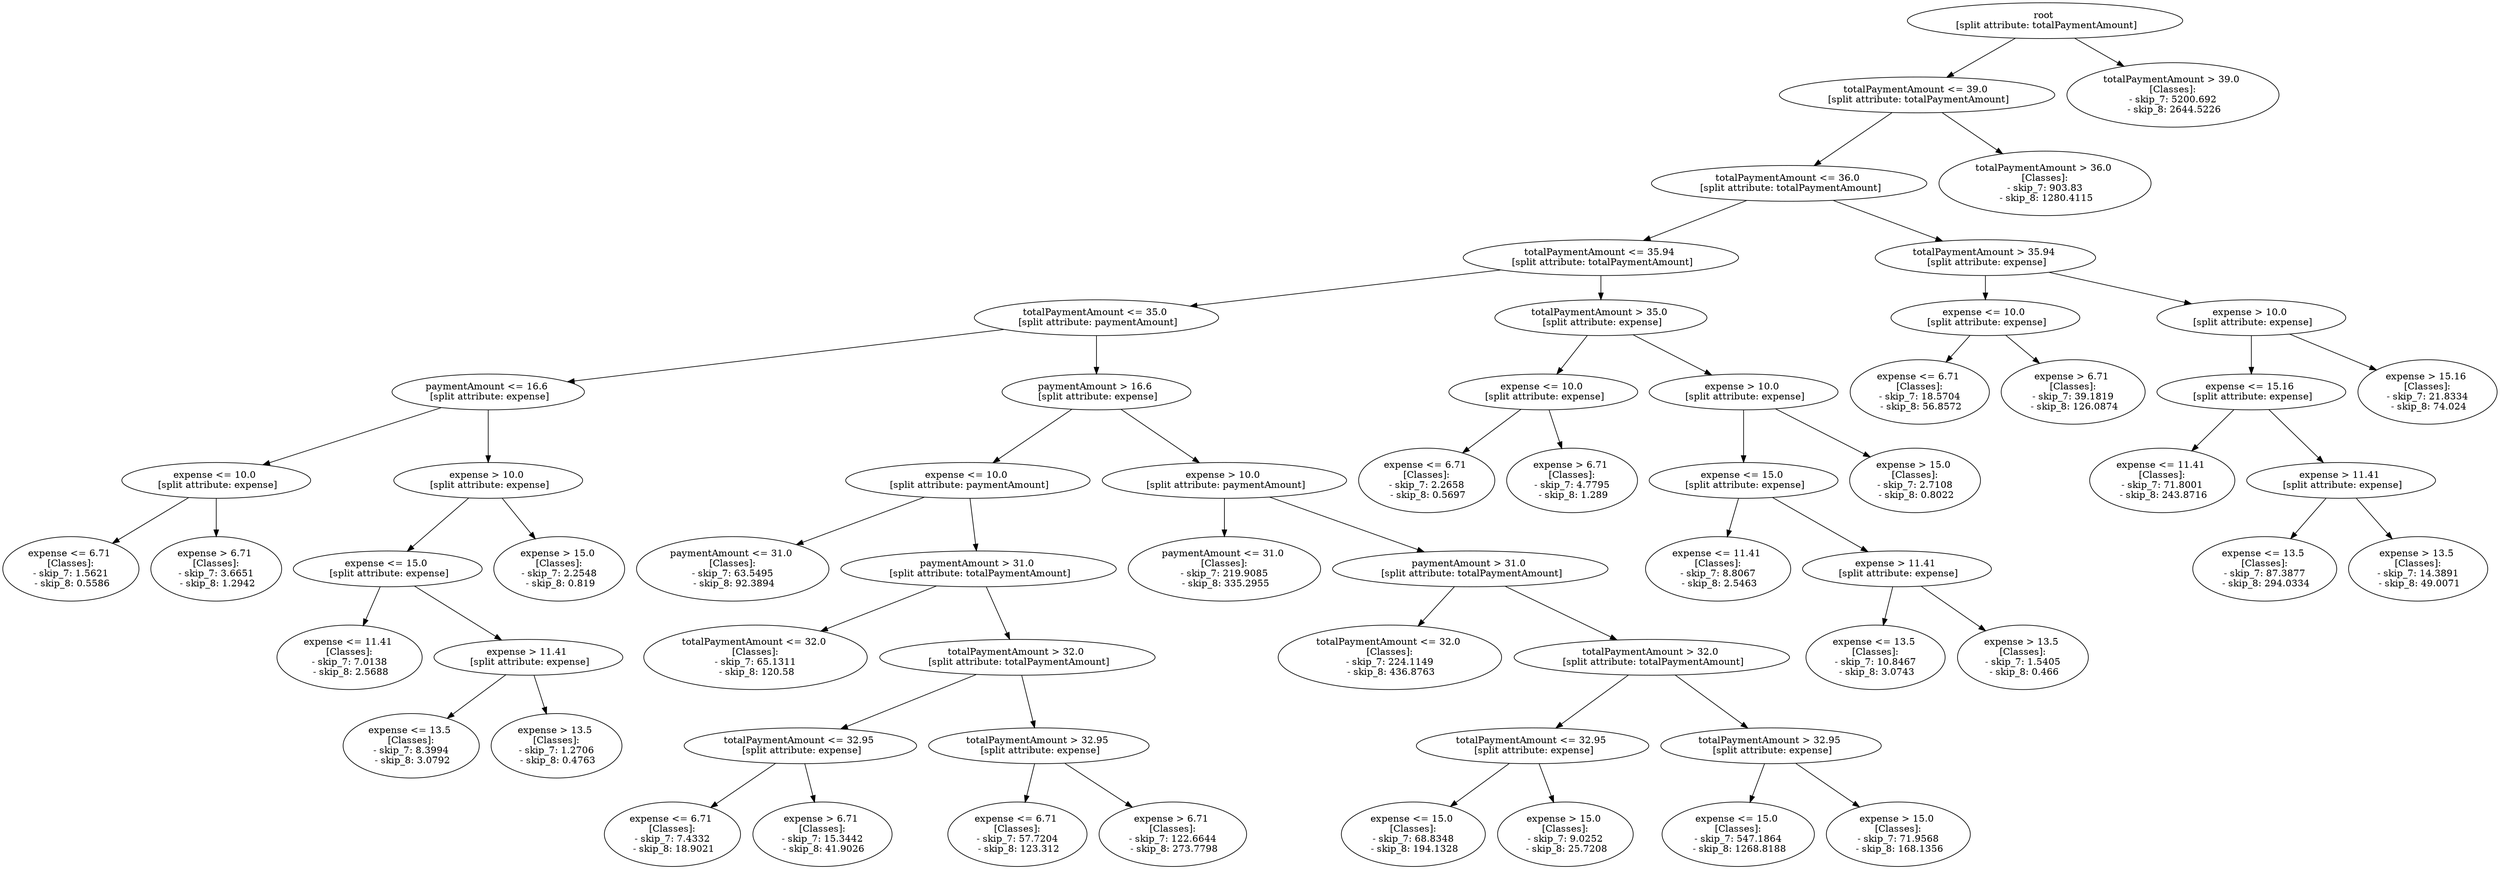 // Road_Traffic_Fine_Management_Process-p_12-10
digraph "Road_Traffic_Fine_Management_Process-p_12-10" {
	"ddca9278-10fc-49c2-bc0f-78c1fee0c8e1" [label="root 
 [split attribute: totalPaymentAmount]"]
	"3a52c4cf-0932-4ef0-8a9d-dae3788eeb29" [label="totalPaymentAmount <= 39.0 
 [split attribute: totalPaymentAmount]"]
	"ddca9278-10fc-49c2-bc0f-78c1fee0c8e1" -> "3a52c4cf-0932-4ef0-8a9d-dae3788eeb29"
	"268e0350-adaa-4bac-bfcc-aac13a633fa2" [label="totalPaymentAmount <= 36.0 
 [split attribute: totalPaymentAmount]"]
	"3a52c4cf-0932-4ef0-8a9d-dae3788eeb29" -> "268e0350-adaa-4bac-bfcc-aac13a633fa2"
	"195540bc-c9f3-448f-8b05-950a02bd08c5" [label="totalPaymentAmount <= 35.94 
 [split attribute: totalPaymentAmount]"]
	"268e0350-adaa-4bac-bfcc-aac13a633fa2" -> "195540bc-c9f3-448f-8b05-950a02bd08c5"
	"36cbd840-254b-4c2f-a91e-3f8e817304bf" [label="totalPaymentAmount <= 35.0 
 [split attribute: paymentAmount]"]
	"195540bc-c9f3-448f-8b05-950a02bd08c5" -> "36cbd840-254b-4c2f-a91e-3f8e817304bf"
	"f59c0166-2d65-4e1f-93dc-cf5e68c802c4" [label="paymentAmount <= 16.6 
 [split attribute: expense]"]
	"36cbd840-254b-4c2f-a91e-3f8e817304bf" -> "f59c0166-2d65-4e1f-93dc-cf5e68c802c4"
	"ec139a3c-f07b-4f07-86da-9a4c1b60a4d2" [label="expense <= 10.0 
 [split attribute: expense]"]
	"f59c0166-2d65-4e1f-93dc-cf5e68c802c4" -> "ec139a3c-f07b-4f07-86da-9a4c1b60a4d2"
	"7ec64daf-a34e-4b04-992b-c93084ea4735" [label="expense <= 6.71 
 [Classes]: 
 - skip_7: 1.5621 
 - skip_8: 0.5586"]
	"ec139a3c-f07b-4f07-86da-9a4c1b60a4d2" -> "7ec64daf-a34e-4b04-992b-c93084ea4735"
	"3f1348df-ffcc-421c-9caa-4d264b4e2874" [label="expense > 6.71 
 [Classes]: 
 - skip_7: 3.6651 
 - skip_8: 1.2942"]
	"ec139a3c-f07b-4f07-86da-9a4c1b60a4d2" -> "3f1348df-ffcc-421c-9caa-4d264b4e2874"
	"12f6343e-d5cf-4e12-9684-b726c3b66757" [label="expense > 10.0 
 [split attribute: expense]"]
	"f59c0166-2d65-4e1f-93dc-cf5e68c802c4" -> "12f6343e-d5cf-4e12-9684-b726c3b66757"
	"b4e32a08-bb89-4ff3-8a49-6aae74881478" [label="expense <= 15.0 
 [split attribute: expense]"]
	"12f6343e-d5cf-4e12-9684-b726c3b66757" -> "b4e32a08-bb89-4ff3-8a49-6aae74881478"
	"0b8d2207-7ad8-417b-a1f0-6729676ca2d1" [label="expense <= 11.41 
 [Classes]: 
 - skip_7: 7.0138 
 - skip_8: 2.5688"]
	"b4e32a08-bb89-4ff3-8a49-6aae74881478" -> "0b8d2207-7ad8-417b-a1f0-6729676ca2d1"
	"ee7569c9-878b-472a-a79b-50749b2869c8" [label="expense > 11.41 
 [split attribute: expense]"]
	"b4e32a08-bb89-4ff3-8a49-6aae74881478" -> "ee7569c9-878b-472a-a79b-50749b2869c8"
	"4093b657-2d47-4bfa-b675-ce09e1ad948e" [label="expense <= 13.5 
 [Classes]: 
 - skip_7: 8.3994 
 - skip_8: 3.0792"]
	"ee7569c9-878b-472a-a79b-50749b2869c8" -> "4093b657-2d47-4bfa-b675-ce09e1ad948e"
	"d57b955a-6a04-4f75-addf-55972bd1beba" [label="expense > 13.5 
 [Classes]: 
 - skip_7: 1.2706 
 - skip_8: 0.4763"]
	"ee7569c9-878b-472a-a79b-50749b2869c8" -> "d57b955a-6a04-4f75-addf-55972bd1beba"
	"edd81b1a-65a8-4050-bed2-8b68d3a1fdaa" [label="expense > 15.0 
 [Classes]: 
 - skip_7: 2.2548 
 - skip_8: 0.819"]
	"12f6343e-d5cf-4e12-9684-b726c3b66757" -> "edd81b1a-65a8-4050-bed2-8b68d3a1fdaa"
	"924a4830-6372-4055-ae35-725d4db30e0a" [label="paymentAmount > 16.6 
 [split attribute: expense]"]
	"36cbd840-254b-4c2f-a91e-3f8e817304bf" -> "924a4830-6372-4055-ae35-725d4db30e0a"
	"6bc69dbb-a932-4373-8f92-a95797d7a9f4" [label="expense <= 10.0 
 [split attribute: paymentAmount]"]
	"924a4830-6372-4055-ae35-725d4db30e0a" -> "6bc69dbb-a932-4373-8f92-a95797d7a9f4"
	"ecab0ae5-9d5b-4a64-b067-95c2ff1b999b" [label="paymentAmount <= 31.0 
 [Classes]: 
 - skip_7: 63.5495 
 - skip_8: 92.3894"]
	"6bc69dbb-a932-4373-8f92-a95797d7a9f4" -> "ecab0ae5-9d5b-4a64-b067-95c2ff1b999b"
	"6c9d5543-f995-41d9-b55c-f2efb62f1b3b" [label="paymentAmount > 31.0 
 [split attribute: totalPaymentAmount]"]
	"6bc69dbb-a932-4373-8f92-a95797d7a9f4" -> "6c9d5543-f995-41d9-b55c-f2efb62f1b3b"
	"a6da5efe-4dc2-41bc-b719-9cd5364d9da6" [label="totalPaymentAmount <= 32.0 
 [Classes]: 
 - skip_7: 65.1311 
 - skip_8: 120.58"]
	"6c9d5543-f995-41d9-b55c-f2efb62f1b3b" -> "a6da5efe-4dc2-41bc-b719-9cd5364d9da6"
	"a2759a0b-5b27-4f2a-b4c1-ccb47431c506" [label="totalPaymentAmount > 32.0 
 [split attribute: totalPaymentAmount]"]
	"6c9d5543-f995-41d9-b55c-f2efb62f1b3b" -> "a2759a0b-5b27-4f2a-b4c1-ccb47431c506"
	"51388201-7330-4e34-a3b8-f6a8137b5778" [label="totalPaymentAmount <= 32.95 
 [split attribute: expense]"]
	"a2759a0b-5b27-4f2a-b4c1-ccb47431c506" -> "51388201-7330-4e34-a3b8-f6a8137b5778"
	"4b1ea32e-4a1a-4eb1-bf94-a34a48460b44" [label="expense <= 6.71 
 [Classes]: 
 - skip_7: 7.4332 
 - skip_8: 18.9021"]
	"51388201-7330-4e34-a3b8-f6a8137b5778" -> "4b1ea32e-4a1a-4eb1-bf94-a34a48460b44"
	"03b2c388-1a1b-405d-bb38-999f3fc219ce" [label="expense > 6.71 
 [Classes]: 
 - skip_7: 15.3442 
 - skip_8: 41.9026"]
	"51388201-7330-4e34-a3b8-f6a8137b5778" -> "03b2c388-1a1b-405d-bb38-999f3fc219ce"
	"39dea263-dbf4-4d7a-a8d2-775aba6fef81" [label="totalPaymentAmount > 32.95 
 [split attribute: expense]"]
	"a2759a0b-5b27-4f2a-b4c1-ccb47431c506" -> "39dea263-dbf4-4d7a-a8d2-775aba6fef81"
	"97cc80a6-c5f2-4ae0-8315-76d781b4a77f" [label="expense <= 6.71 
 [Classes]: 
 - skip_7: 57.7204 
 - skip_8: 123.312"]
	"39dea263-dbf4-4d7a-a8d2-775aba6fef81" -> "97cc80a6-c5f2-4ae0-8315-76d781b4a77f"
	"a76cce01-2683-4beb-b90e-1150440686fb" [label="expense > 6.71 
 [Classes]: 
 - skip_7: 122.6644 
 - skip_8: 273.7798"]
	"39dea263-dbf4-4d7a-a8d2-775aba6fef81" -> "a76cce01-2683-4beb-b90e-1150440686fb"
	"82990e66-a166-487f-a229-6601e9a2e449" [label="expense > 10.0 
 [split attribute: paymentAmount]"]
	"924a4830-6372-4055-ae35-725d4db30e0a" -> "82990e66-a166-487f-a229-6601e9a2e449"
	"9b231587-c6e4-42fb-a99a-a03915add2b3" [label="paymentAmount <= 31.0 
 [Classes]: 
 - skip_7: 219.9085 
 - skip_8: 335.2955"]
	"82990e66-a166-487f-a229-6601e9a2e449" -> "9b231587-c6e4-42fb-a99a-a03915add2b3"
	"d9f432fa-54ac-476e-bacd-448aa3e5aa54" [label="paymentAmount > 31.0 
 [split attribute: totalPaymentAmount]"]
	"82990e66-a166-487f-a229-6601e9a2e449" -> "d9f432fa-54ac-476e-bacd-448aa3e5aa54"
	"09537bab-2ec6-4b42-90d7-e81d5f869cfc" [label="totalPaymentAmount <= 32.0 
 [Classes]: 
 - skip_7: 224.1149 
 - skip_8: 436.8763"]
	"d9f432fa-54ac-476e-bacd-448aa3e5aa54" -> "09537bab-2ec6-4b42-90d7-e81d5f869cfc"
	"4292dce8-8f2b-4d7c-8c0b-f4183c5f4efc" [label="totalPaymentAmount > 32.0 
 [split attribute: totalPaymentAmount]"]
	"d9f432fa-54ac-476e-bacd-448aa3e5aa54" -> "4292dce8-8f2b-4d7c-8c0b-f4183c5f4efc"
	"cc90ef19-2b1a-4e47-9b1c-a94648bfe358" [label="totalPaymentAmount <= 32.95 
 [split attribute: expense]"]
	"4292dce8-8f2b-4d7c-8c0b-f4183c5f4efc" -> "cc90ef19-2b1a-4e47-9b1c-a94648bfe358"
	"690e0762-f950-4446-ae53-643bdd241936" [label="expense <= 15.0 
 [Classes]: 
 - skip_7: 68.8348 
 - skip_8: 194.1328"]
	"cc90ef19-2b1a-4e47-9b1c-a94648bfe358" -> "690e0762-f950-4446-ae53-643bdd241936"
	"17df98d4-140d-4aef-b810-c0700f3cec37" [label="expense > 15.0 
 [Classes]: 
 - skip_7: 9.0252 
 - skip_8: 25.7208"]
	"cc90ef19-2b1a-4e47-9b1c-a94648bfe358" -> "17df98d4-140d-4aef-b810-c0700f3cec37"
	"2631f3c4-e809-4501-ab98-d93a0ea3bd16" [label="totalPaymentAmount > 32.95 
 [split attribute: expense]"]
	"4292dce8-8f2b-4d7c-8c0b-f4183c5f4efc" -> "2631f3c4-e809-4501-ab98-d93a0ea3bd16"
	"24467395-7b4c-4abd-b688-8d7e5acfd94b" [label="expense <= 15.0 
 [Classes]: 
 - skip_7: 547.1864 
 - skip_8: 1268.8188"]
	"2631f3c4-e809-4501-ab98-d93a0ea3bd16" -> "24467395-7b4c-4abd-b688-8d7e5acfd94b"
	"03fa1359-0896-445c-8683-c793496a4563" [label="expense > 15.0 
 [Classes]: 
 - skip_7: 71.9568 
 - skip_8: 168.1356"]
	"2631f3c4-e809-4501-ab98-d93a0ea3bd16" -> "03fa1359-0896-445c-8683-c793496a4563"
	"4cd61802-ae34-40b3-8c87-009b87d9a825" [label="totalPaymentAmount > 35.0 
 [split attribute: expense]"]
	"195540bc-c9f3-448f-8b05-950a02bd08c5" -> "4cd61802-ae34-40b3-8c87-009b87d9a825"
	"8eabff7d-4f58-43d9-a0b9-a3d5d2abd0c8" [label="expense <= 10.0 
 [split attribute: expense]"]
	"4cd61802-ae34-40b3-8c87-009b87d9a825" -> "8eabff7d-4f58-43d9-a0b9-a3d5d2abd0c8"
	"bd2c702f-24f2-4b87-a9d6-86117e81e516" [label="expense <= 6.71 
 [Classes]: 
 - skip_7: 2.2658 
 - skip_8: 0.5697"]
	"8eabff7d-4f58-43d9-a0b9-a3d5d2abd0c8" -> "bd2c702f-24f2-4b87-a9d6-86117e81e516"
	"6f026e7a-9d48-45dc-8884-92f0206d5550" [label="expense > 6.71 
 [Classes]: 
 - skip_7: 4.7795 
 - skip_8: 1.289"]
	"8eabff7d-4f58-43d9-a0b9-a3d5d2abd0c8" -> "6f026e7a-9d48-45dc-8884-92f0206d5550"
	"f0051fa8-0dbd-408b-998b-84b3cb0919b5" [label="expense > 10.0 
 [split attribute: expense]"]
	"4cd61802-ae34-40b3-8c87-009b87d9a825" -> "f0051fa8-0dbd-408b-998b-84b3cb0919b5"
	"d6c21499-c94d-4daf-b5e9-ced97bb2b6a7" [label="expense <= 15.0 
 [split attribute: expense]"]
	"f0051fa8-0dbd-408b-998b-84b3cb0919b5" -> "d6c21499-c94d-4daf-b5e9-ced97bb2b6a7"
	"4c9ad760-1f6e-477e-be3d-1e4e863254f6" [label="expense <= 11.41 
 [Classes]: 
 - skip_7: 8.8067 
 - skip_8: 2.5463"]
	"d6c21499-c94d-4daf-b5e9-ced97bb2b6a7" -> "4c9ad760-1f6e-477e-be3d-1e4e863254f6"
	"4a2b93d3-1e5d-47e8-aee2-1002d97fb382" [label="expense > 11.41 
 [split attribute: expense]"]
	"d6c21499-c94d-4daf-b5e9-ced97bb2b6a7" -> "4a2b93d3-1e5d-47e8-aee2-1002d97fb382"
	"8e2a15a3-7cc8-4e63-9293-c8125cc9ccb4" [label="expense <= 13.5 
 [Classes]: 
 - skip_7: 10.8467 
 - skip_8: 3.0743"]
	"4a2b93d3-1e5d-47e8-aee2-1002d97fb382" -> "8e2a15a3-7cc8-4e63-9293-c8125cc9ccb4"
	"7faad35b-14fb-4d75-9b29-6e3b9ff68be6" [label="expense > 13.5 
 [Classes]: 
 - skip_7: 1.5405 
 - skip_8: 0.466"]
	"4a2b93d3-1e5d-47e8-aee2-1002d97fb382" -> "7faad35b-14fb-4d75-9b29-6e3b9ff68be6"
	"5c98296d-8ca4-4c41-9ac3-00a9bd193553" [label="expense > 15.0 
 [Classes]: 
 - skip_7: 2.7108 
 - skip_8: 0.8022"]
	"f0051fa8-0dbd-408b-998b-84b3cb0919b5" -> "5c98296d-8ca4-4c41-9ac3-00a9bd193553"
	"519a9490-8272-492e-93d4-5de2c067f21e" [label="totalPaymentAmount > 35.94 
 [split attribute: expense]"]
	"268e0350-adaa-4bac-bfcc-aac13a633fa2" -> "519a9490-8272-492e-93d4-5de2c067f21e"
	"f5474e5e-5a0e-4616-bd7d-45054349073f" [label="expense <= 10.0 
 [split attribute: expense]"]
	"519a9490-8272-492e-93d4-5de2c067f21e" -> "f5474e5e-5a0e-4616-bd7d-45054349073f"
	"76fa4376-d86f-437f-a4d6-0e018f157b1d" [label="expense <= 6.71 
 [Classes]: 
 - skip_7: 18.5704 
 - skip_8: 56.8572"]
	"f5474e5e-5a0e-4616-bd7d-45054349073f" -> "76fa4376-d86f-437f-a4d6-0e018f157b1d"
	"2ac1bb8b-0671-46f0-bd3e-891d0c2a31ed" [label="expense > 6.71 
 [Classes]: 
 - skip_7: 39.1819 
 - skip_8: 126.0874"]
	"f5474e5e-5a0e-4616-bd7d-45054349073f" -> "2ac1bb8b-0671-46f0-bd3e-891d0c2a31ed"
	"87d79162-9343-4fc8-9006-118d20667887" [label="expense > 10.0 
 [split attribute: expense]"]
	"519a9490-8272-492e-93d4-5de2c067f21e" -> "87d79162-9343-4fc8-9006-118d20667887"
	"acd130db-f922-4f2c-bd24-ca8b30e3c96c" [label="expense <= 15.16 
 [split attribute: expense]"]
	"87d79162-9343-4fc8-9006-118d20667887" -> "acd130db-f922-4f2c-bd24-ca8b30e3c96c"
	"051469f3-c94b-4256-89a5-76150272aa4f" [label="expense <= 11.41 
 [Classes]: 
 - skip_7: 71.8001 
 - skip_8: 243.8716"]
	"acd130db-f922-4f2c-bd24-ca8b30e3c96c" -> "051469f3-c94b-4256-89a5-76150272aa4f"
	"31b840ae-4faa-4a0f-8d6d-5e3115e42990" [label="expense > 11.41 
 [split attribute: expense]"]
	"acd130db-f922-4f2c-bd24-ca8b30e3c96c" -> "31b840ae-4faa-4a0f-8d6d-5e3115e42990"
	"79b7e6e2-96bb-426b-b1f1-f537b0058b43" [label="expense <= 13.5 
 [Classes]: 
 - skip_7: 87.3877 
 - skip_8: 294.0334"]
	"31b840ae-4faa-4a0f-8d6d-5e3115e42990" -> "79b7e6e2-96bb-426b-b1f1-f537b0058b43"
	"b5ed9b5f-383b-4e9b-93b0-80408c1b45ce" [label="expense > 13.5 
 [Classes]: 
 - skip_7: 14.3891 
 - skip_8: 49.0071"]
	"31b840ae-4faa-4a0f-8d6d-5e3115e42990" -> "b5ed9b5f-383b-4e9b-93b0-80408c1b45ce"
	"cc9148d5-1927-48fe-a60a-4836718cc3da" [label="expense > 15.16 
 [Classes]: 
 - skip_7: 21.8334 
 - skip_8: 74.024"]
	"87d79162-9343-4fc8-9006-118d20667887" -> "cc9148d5-1927-48fe-a60a-4836718cc3da"
	"06f7a6d3-a216-43ed-8d3f-af589601dc83" [label="totalPaymentAmount > 36.0 
 [Classes]: 
 - skip_7: 903.83 
 - skip_8: 1280.4115"]
	"3a52c4cf-0932-4ef0-8a9d-dae3788eeb29" -> "06f7a6d3-a216-43ed-8d3f-af589601dc83"
	"687aa24c-a74a-4356-a2a4-cb1a0379f349" [label="totalPaymentAmount > 39.0 
 [Classes]: 
 - skip_7: 5200.692 
 - skip_8: 2644.5226"]
	"ddca9278-10fc-49c2-bc0f-78c1fee0c8e1" -> "687aa24c-a74a-4356-a2a4-cb1a0379f349"
}
